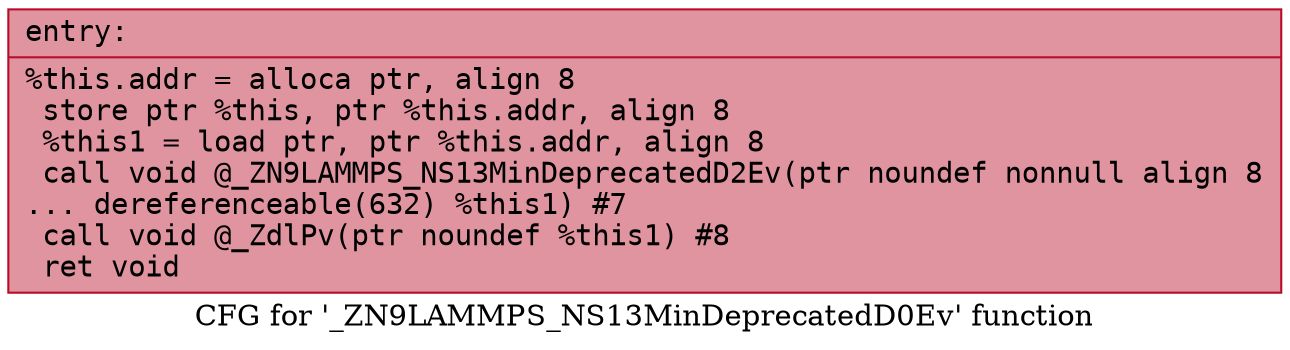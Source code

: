 digraph "CFG for '_ZN9LAMMPS_NS13MinDeprecatedD0Ev' function" {
	label="CFG for '_ZN9LAMMPS_NS13MinDeprecatedD0Ev' function";

	Node0x55c8ed168f20 [shape=record,color="#b70d28ff", style=filled, fillcolor="#b70d2870" fontname="Courier",label="{entry:\l|  %this.addr = alloca ptr, align 8\l  store ptr %this, ptr %this.addr, align 8\l  %this1 = load ptr, ptr %this.addr, align 8\l  call void @_ZN9LAMMPS_NS13MinDeprecatedD2Ev(ptr noundef nonnull align 8\l... dereferenceable(632) %this1) #7\l  call void @_ZdlPv(ptr noundef %this1) #8\l  ret void\l}"];
}
